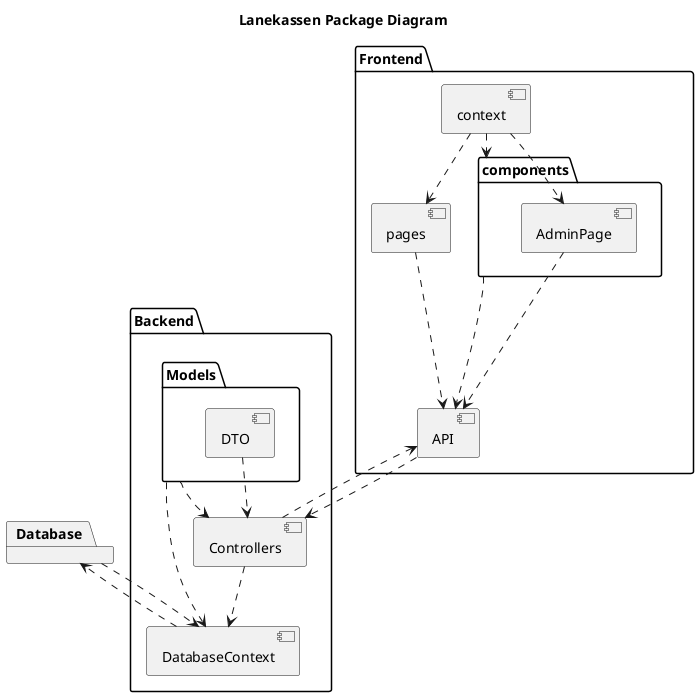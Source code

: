 @startuml Lanekassen Package Diagram

title Lanekassen Package Diagram

package "Frontend" {
    component API 
    package "components" {
        component AdminPage
    }
    component context
    component pages
}

package "Backend" {
    component Controllers
    component DatabaseContext
    package "Models" {
        component DTO
    }
}

package "Database" {
    
}

API ..> Controllers
Controllers ..> API
Controllers ..> DatabaseContext
DatabaseContext ..> Database
Database ..> DatabaseContext
DTO ..> Controllers
Models ..> DatabaseContext
Models ..> Controllers

context ..> AdminPage
context ..> pages
context ..> components
AdminPage ..> API
components ..> API
pages ..> API


@enduml

